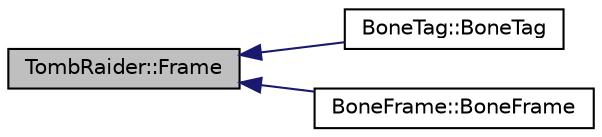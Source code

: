 digraph "TombRaider::Frame"
{
 // INTERACTIVE_SVG=YES
  edge [fontname="Helvetica",fontsize="10",labelfontname="Helvetica",labelfontsize="10"];
  node [fontname="Helvetica",fontsize="10",shape=record];
  rankdir="LR";
  Node1 [label="TombRaider::Frame",height=0.2,width=0.4,color="black", fillcolor="grey75", style="filled" fontcolor="black"];
  Node1 -> Node2 [dir="back",color="midnightblue",fontsize="10",style="solid",fontname="Helvetica"];
  Node2 [label="BoneTag::BoneTag",height=0.2,width=0.4,color="black", fillcolor="white", style="filled",URL="$class_bone_tag.html#acffc46d14d55e7a02a99c303ccea8612"];
  Node1 -> Node3 [dir="back",color="midnightblue",fontsize="10",style="solid",fontname="Helvetica"];
  Node3 [label="BoneFrame::BoneFrame",height=0.2,width=0.4,color="black", fillcolor="white", style="filled",URL="$class_bone_frame.html#a255c889be77832353e423b9b527cc70d"];
}
